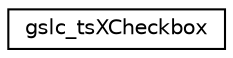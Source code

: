 digraph "Graphical Class Hierarchy"
{
  edge [fontname="Helvetica",fontsize="10",labelfontname="Helvetica",labelfontsize="10"];
  node [fontname="Helvetica",fontsize="10",shape=record];
  rankdir="LR";
  Node1 [label="gslc_tsXCheckbox",height=0.2,width=0.4,color="black", fillcolor="white", style="filled",URL="$structgslc__tsXCheckbox.html",tooltip="Extended data for Checkbox element. "];
}

